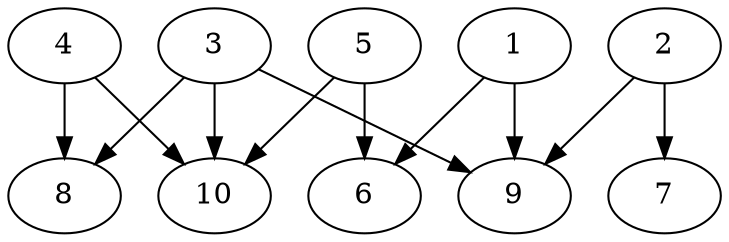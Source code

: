 // DAG automatically generated by daggen at Thu Oct  3 13:58:06 2019
// ./daggen --dot -n 10 --ccr 0.3 --fat 0.9 --regular 0.7 --density 0.5 --mindata 5242880 --maxdata 52428800 
digraph G {
  1 [size="80110933", alpha="0.16", expect_size="24033280"] 
  1 -> 6 [size ="24033280"]
  1 -> 9 [size ="24033280"]
  2 [size="107704320", alpha="0.04", expect_size="32311296"] 
  2 -> 7 [size ="32311296"]
  2 -> 9 [size ="32311296"]
  3 [size="20169387", alpha="0.03", expect_size="6050816"] 
  3 -> 8 [size ="6050816"]
  3 -> 9 [size ="6050816"]
  3 -> 10 [size ="6050816"]
  4 [size="30259200", alpha="0.15", expect_size="9077760"] 
  4 -> 8 [size ="9077760"]
  4 -> 10 [size ="9077760"]
  5 [size="98252800", alpha="0.09", expect_size="29475840"] 
  5 -> 6 [size ="29475840"]
  5 -> 10 [size ="29475840"]
  6 [size="32559787", alpha="0.03", expect_size="9767936"] 
  7 [size="116411733", alpha="0.11", expect_size="34923520"] 
  8 [size="31993173", alpha="0.17", expect_size="9597952"] 
  9 [size="69522773", alpha="0.07", expect_size="20856832"] 
  10 [size="148766720", alpha="0.08", expect_size="44630016"] 
}
